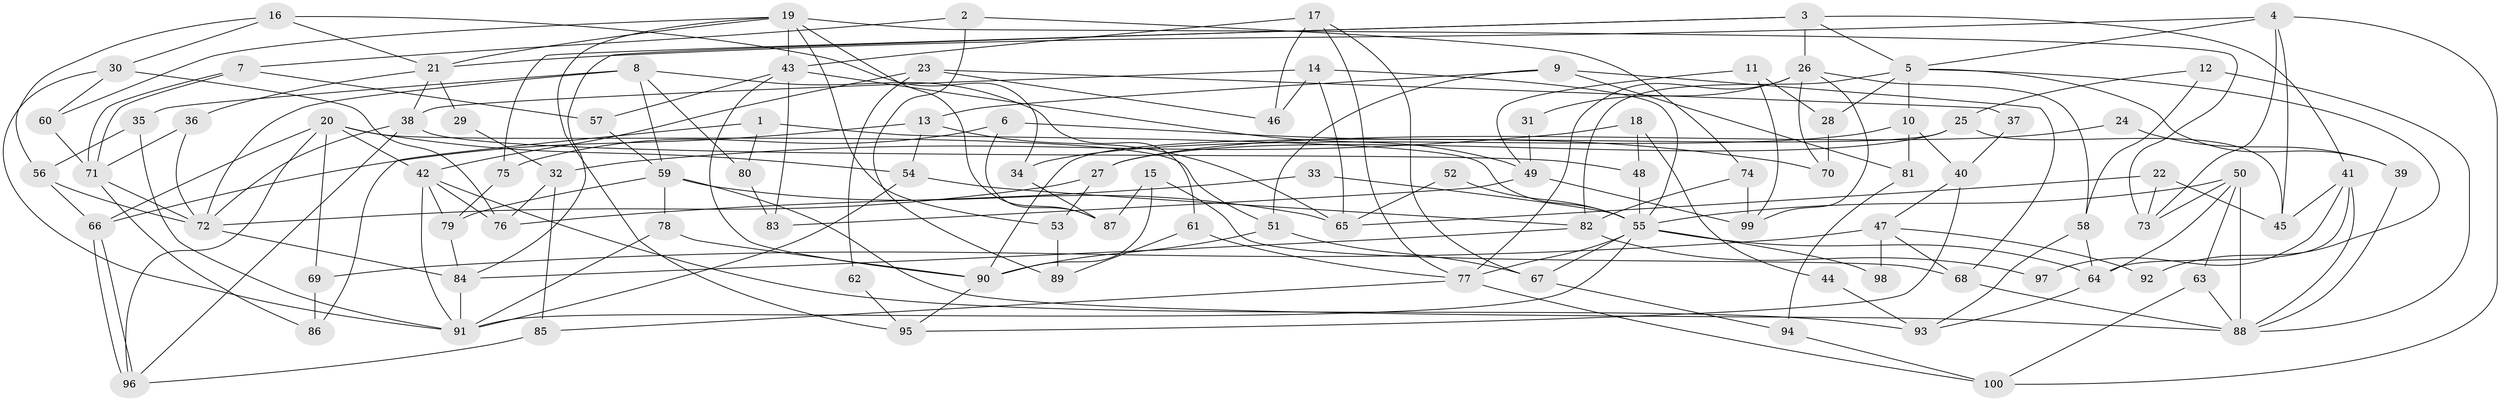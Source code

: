 // coarse degree distribution, {3: 0.23880597014925373, 8: 0.08955223880597014, 7: 0.05970149253731343, 9: 0.014925373134328358, 4: 0.208955223880597, 5: 0.1791044776119403, 6: 0.07462686567164178, 2: 0.08955223880597014, 10: 0.029850746268656716, 13: 0.014925373134328358}
// Generated by graph-tools (version 1.1) at 2025/52/02/27/25 19:52:01]
// undirected, 100 vertices, 200 edges
graph export_dot {
graph [start="1"]
  node [color=gray90,style=filled];
  1;
  2;
  3;
  4;
  5;
  6;
  7;
  8;
  9;
  10;
  11;
  12;
  13;
  14;
  15;
  16;
  17;
  18;
  19;
  20;
  21;
  22;
  23;
  24;
  25;
  26;
  27;
  28;
  29;
  30;
  31;
  32;
  33;
  34;
  35;
  36;
  37;
  38;
  39;
  40;
  41;
  42;
  43;
  44;
  45;
  46;
  47;
  48;
  49;
  50;
  51;
  52;
  53;
  54;
  55;
  56;
  57;
  58;
  59;
  60;
  61;
  62;
  63;
  64;
  65;
  66;
  67;
  68;
  69;
  70;
  71;
  72;
  73;
  74;
  75;
  76;
  77;
  78;
  79;
  80;
  81;
  82;
  83;
  84;
  85;
  86;
  87;
  88;
  89;
  90;
  91;
  92;
  93;
  94;
  95;
  96;
  97;
  98;
  99;
  100;
  1 -- 55;
  1 -- 80;
  1 -- 86;
  2 -- 74;
  2 -- 7;
  2 -- 89;
  3 -- 5;
  3 -- 41;
  3 -- 26;
  3 -- 75;
  3 -- 84;
  4 -- 73;
  4 -- 45;
  4 -- 5;
  4 -- 21;
  4 -- 100;
  5 -- 82;
  5 -- 10;
  5 -- 28;
  5 -- 39;
  5 -- 92;
  6 -- 75;
  6 -- 87;
  6 -- 70;
  7 -- 57;
  7 -- 71;
  7 -- 71;
  8 -- 61;
  8 -- 72;
  8 -- 35;
  8 -- 59;
  8 -- 80;
  9 -- 51;
  9 -- 13;
  9 -- 68;
  9 -- 81;
  10 -- 81;
  10 -- 34;
  10 -- 40;
  11 -- 49;
  11 -- 28;
  11 -- 99;
  12 -- 25;
  12 -- 88;
  12 -- 58;
  13 -- 66;
  13 -- 65;
  13 -- 54;
  14 -- 55;
  14 -- 38;
  14 -- 46;
  14 -- 65;
  15 -- 90;
  15 -- 68;
  15 -- 87;
  16 -- 56;
  16 -- 21;
  16 -- 30;
  16 -- 34;
  17 -- 77;
  17 -- 43;
  17 -- 46;
  17 -- 67;
  18 -- 48;
  18 -- 32;
  18 -- 44;
  19 -- 87;
  19 -- 21;
  19 -- 43;
  19 -- 53;
  19 -- 60;
  19 -- 73;
  19 -- 95;
  20 -- 42;
  20 -- 54;
  20 -- 51;
  20 -- 66;
  20 -- 69;
  20 -- 96;
  21 -- 36;
  21 -- 29;
  21 -- 38;
  22 -- 73;
  22 -- 65;
  22 -- 45;
  23 -- 46;
  23 -- 42;
  23 -- 37;
  23 -- 62;
  24 -- 27;
  24 -- 39;
  25 -- 45;
  25 -- 90;
  25 -- 27;
  26 -- 77;
  26 -- 31;
  26 -- 58;
  26 -- 70;
  26 -- 99;
  27 -- 72;
  27 -- 53;
  28 -- 70;
  29 -- 32;
  30 -- 60;
  30 -- 76;
  30 -- 91;
  31 -- 49;
  32 -- 85;
  32 -- 76;
  33 -- 76;
  33 -- 55;
  34 -- 87;
  35 -- 56;
  35 -- 91;
  36 -- 72;
  36 -- 71;
  37 -- 40;
  38 -- 96;
  38 -- 48;
  38 -- 72;
  39 -- 88;
  40 -- 95;
  40 -- 47;
  41 -- 88;
  41 -- 64;
  41 -- 45;
  41 -- 97;
  42 -- 79;
  42 -- 91;
  42 -- 76;
  42 -- 93;
  43 -- 90;
  43 -- 49;
  43 -- 57;
  43 -- 83;
  44 -- 93;
  47 -- 69;
  47 -- 68;
  47 -- 92;
  47 -- 98;
  48 -- 55;
  49 -- 99;
  49 -- 83;
  50 -- 64;
  50 -- 55;
  50 -- 63;
  50 -- 73;
  50 -- 88;
  51 -- 67;
  51 -- 90;
  52 -- 55;
  52 -- 65;
  53 -- 89;
  54 -- 91;
  54 -- 82;
  55 -- 64;
  55 -- 91;
  55 -- 67;
  55 -- 77;
  55 -- 98;
  56 -- 72;
  56 -- 66;
  57 -- 59;
  58 -- 64;
  58 -- 93;
  59 -- 88;
  59 -- 65;
  59 -- 78;
  59 -- 79;
  60 -- 71;
  61 -- 77;
  61 -- 89;
  62 -- 95;
  63 -- 88;
  63 -- 100;
  64 -- 93;
  66 -- 96;
  66 -- 96;
  67 -- 94;
  68 -- 88;
  69 -- 86;
  71 -- 72;
  71 -- 86;
  72 -- 84;
  74 -- 82;
  74 -- 99;
  75 -- 79;
  77 -- 100;
  77 -- 85;
  78 -- 91;
  78 -- 90;
  79 -- 84;
  80 -- 83;
  81 -- 94;
  82 -- 84;
  82 -- 97;
  84 -- 91;
  85 -- 96;
  90 -- 95;
  94 -- 100;
}
